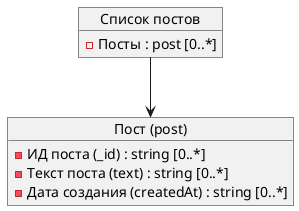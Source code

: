 @startuml

object "Список постов" as posts
object "Пост (post)" as post

posts-->post

posts : -Посты : post [0..*]

post : -ИД поста (_id) : string [0..*]
post : -Текст поста (text) : string [0..*]
post : -Дата создания (createdAt) : string [0..*]
@enduml
